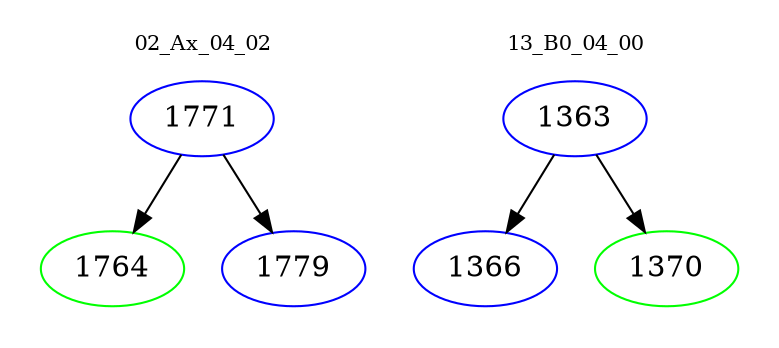 digraph{
subgraph cluster_0 {
color = white
label = "02_Ax_04_02";
fontsize=10;
T0_1771 [label="1771", color="blue"]
T0_1771 -> T0_1764 [color="black"]
T0_1764 [label="1764", color="green"]
T0_1771 -> T0_1779 [color="black"]
T0_1779 [label="1779", color="blue"]
}
subgraph cluster_1 {
color = white
label = "13_B0_04_00";
fontsize=10;
T1_1363 [label="1363", color="blue"]
T1_1363 -> T1_1366 [color="black"]
T1_1366 [label="1366", color="blue"]
T1_1363 -> T1_1370 [color="black"]
T1_1370 [label="1370", color="green"]
}
}
